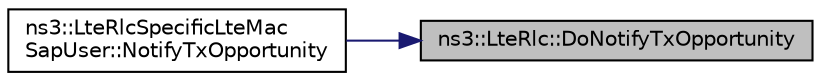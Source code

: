 digraph "ns3::LteRlc::DoNotifyTxOpportunity"
{
 // LATEX_PDF_SIZE
  edge [fontname="Helvetica",fontsize="10",labelfontname="Helvetica",labelfontsize="10"];
  node [fontname="Helvetica",fontsize="10",shape=record];
  rankdir="RL";
  Node1 [label="ns3::LteRlc::DoNotifyTxOpportunity",height=0.2,width=0.4,color="black", fillcolor="grey75", style="filled", fontcolor="black",tooltip="Notify transmit opportunity."];
  Node1 -> Node2 [dir="back",color="midnightblue",fontsize="10",style="solid",fontname="Helvetica"];
  Node2 [label="ns3::LteRlcSpecificLteMac\lSapUser::NotifyTxOpportunity",height=0.2,width=0.4,color="black", fillcolor="white", style="filled",URL="$classns3_1_1_lte_rlc_specific_lte_mac_sap_user.html#a36eee607bfd960aefd8a0a5e59915f54",tooltip="Called by the MAC to notify the RLC that the scheduler granted a transmission opportunity to this RLC..."];
}
